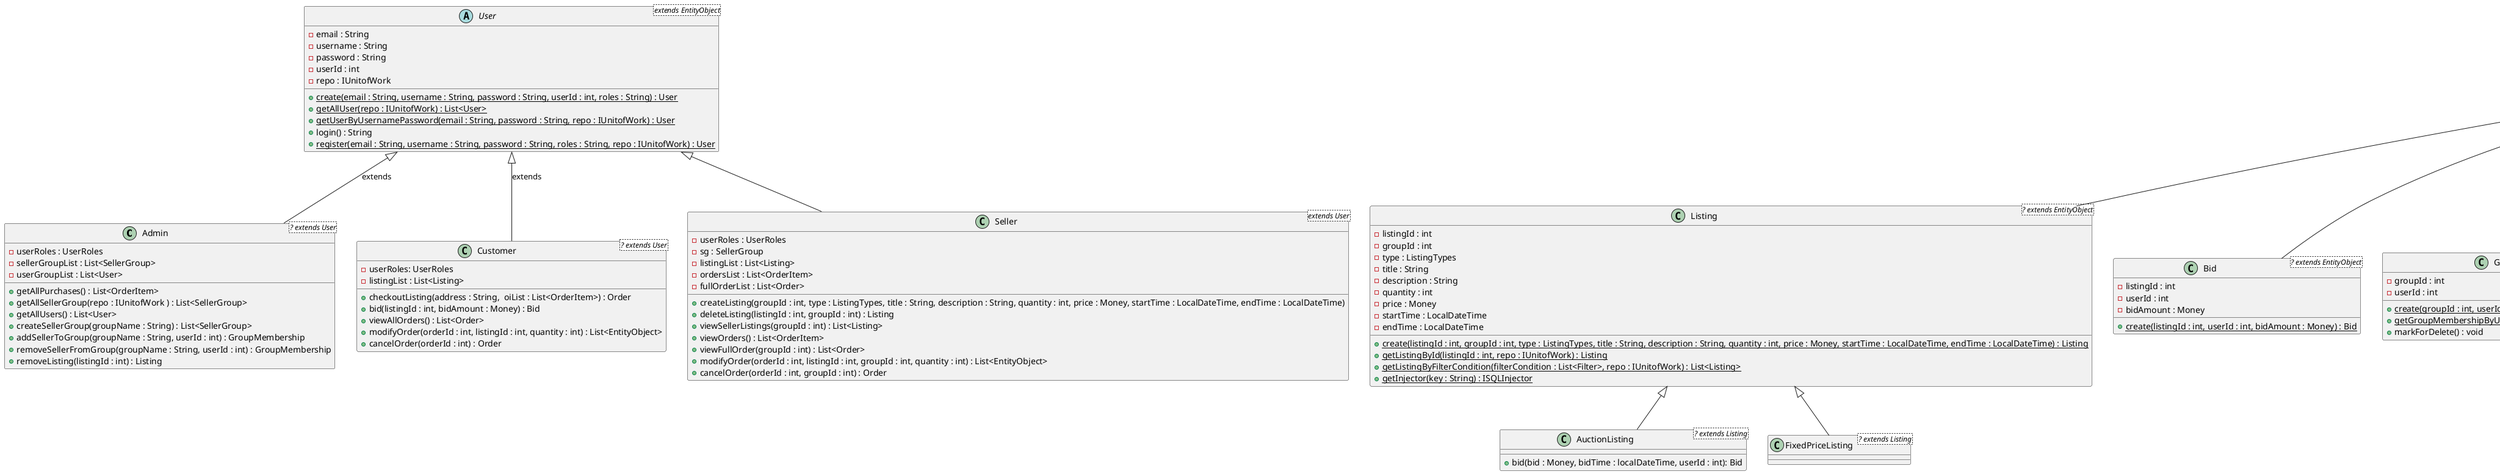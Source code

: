 @startuml

'Admin class
class Admin<? extends User> {
    - userRoles : UserRoles
    - sellerGroupList : List<SellerGroup>
    - userGroupList : List<User>
    {method} + getAllPurchases() : List<OrderItem>
    {method} + getAllSellerGroup(repo : IUnitofWork ) : List<SellerGroup>
    {method} + getAllUsers() : List<User>
    {method} + createSellerGroup(groupName : String) : List<SellerGroup>
    {method} + addSellerToGroup(groupName : String, userId : int) : GroupMembership
    {method} + removeSellerFromGroup(groupName : String, userId : int) : GroupMembership
    {method} + removeListing(listingId : int) : Listing
}
'Admin extends user.
User<|--Admin : extends

'AuctionListing class
class AuctionListing<? extends Listing> {
    {method} + bid(bid : Money, bidTime : localDateTime, userId : int): Bid
}
'AuctionListing extends Listing
Listing <|-- AuctionListing

'Bid Class
class Bid<? extends EntityObject> {
    - listingId : int
    - userId : int
    - bidAmount : Money
    {method} {static} + create(listingId : int, userId : int, bidAmount : Money) : Bid

}
'Bid extends Entity Object
EntityObject <|-- Bid

'Customer Class
class Customer <? extends User> {
    - userRoles: UserRoles
    - listingList : List<Listing>
    {method} + checkoutListing(address : String,  oiList : List<OrderItem>) : Order
    {method} + bid(listingId : int, bidAmount : Money) : Bid
    {method} + viewAllOrders() : List<Order>
    {method} + modifyOrder(orderId : int, listingId : int, quantity : int) : List<EntityObject>
    {method} + cancelOrder(orderId : int) : Order
}
'Customer extends user class.
User <|-- Customer : extends

'EntityObject
class EntityObject{
    - injector : ISQLInjector
    - param : List<Object>
}

'Filter Class
class Filter{
    - filterKey : String
    - filterVal : Object

}
'FixedPriceListing Class
class FixedPriceListing <? extends Listing>{

}
'FixedPriceListing extends Listing
Listing <|-- FixedPriceListing

'GroupMembership Class
class GroupMembership <? extends EntityObject>{
    - groupId : int
    - userId : int
    {static} + create(groupId : int, userId : int) : GroupMembership
    {static} + getGroupMembershipByUserId(userId : int, repo : IUnitofWork) : GroupMembership
    + markForDelete() : void
}
'GroupMembership extends EntityObject
EntityObject <|-- GroupMembership

'Listing Class
class Listing<? extends EntityObject>{
    - listingId : int
    - groupId : int
    - type : ListingTypes
    - title : String
    - description : String
    - quantity : int
    - price : Money
    - startTime : LocalDateTime
    - endTime : LocalDateTime
    {method} {static}  + create(listingId : int, groupId : int, type : ListingTypes, title : String, description : String, quantity : int, price : Money, startTime : LocalDateTime, endTime : LocalDateTime) : Listing
    {method} {static} + getListingById(listingId : int, repo : IUnitofWork) : Listing
    {method} {static} + getListingByFilterCondition(filterCondition : List<Filter>, repo : IUnitofWork) : List<Listing>
    {method} {static} + getInjector(key : String) : ISQLInjector
}
'Listing extends EntityObject
EntityObject <|-- Listing

'Order Class
class Order<? extends EntityObject>{
    - orderId : int
    - userId : int
    - address : String
    - orderItemList : List<OrderItem>
    - repo : IUnitofWork

    {method} {static}  + create(orderId : int, userId : int, address : String) : Order
    {method} {static}  + create(orderId : int, userId : int, address : String, orderItemList : List<OrderItem>) : Order
    {method} {static} + getOrdersByGroupId(groupId : int, repo : IUnitofWork) : List<OrderItem>
    {method} {static} + getOrdersByUserId(userId : int, repo : IUnitofWork) : List<Order>
    {method} {static} + getLastOrderItem(repo : IUnitofWork) : Order
    {method} {static} + getAllOrders(repo : IUnitofWork) : List<Order>
    {method} {static} + getOrderItemList(orderId : int, repo : IUnitofWork) : List<OrderItem>
    + modifyOrderItem(listingId : int, quantity : int, stockLevel : int) : OrderItem
    + getOrderItem (listingId : int) : OrderItem
}
'Order extends EntityObject
EntityObject <|-- Order

'OrderItem Class
class OrderItem<extends EntityObject>{
    - orderId : int
    - listingId : int
    - quantity : int
    - unitPrice : Money
    - priceInCents : int

    {static} + create(orderId : int, listingId : int, quantity : int, unitPrice : Money) : OrderItem
}
'OrderItem extends EntityObject
EntityObject <|-- OrderItem

class Seller <extends User>{
    - userRoles : UserRoles
    - sg : SellerGroup
    - listingList : List<Listing>
    - ordersList : List<OrderItem>
    - fullOrderList : List<Order>

    + createListing(groupId : int, type : ListingTypes, title : String, description : String, quantity : int, price : Money, startTime : LocalDateTime, endTime : LocalDateTime)
    + deleteListing(listingId : int, groupId : int) : Listing
    + viewSellerListings(groupId : int) : List<Listing>
    + viewOrders() : List<OrderItem>
    + viewFullOrder(groupId : int) : List<Order>
    + modifyOrder(orderId : int, listingId : int, groupId : int, quantity : int) : List<EntityObject>
    + cancelOrder(orderId : int, groupId : int) : Order

}
'Seller extends User
User <|-- Seller

'SellerGroup Class
class SellerGroup <extends Entity Object>{
    - groupId : int
    - groupName : String
    - sellerList : List<GroupMembership>
    - listingList : List<Listing>
    - ordersList : List<OrderItem>
    - repo : IUnitofWork

    + addSeller(userId : int, groupId : int) : GroupMembership
    + removeSeller(userId : int, groupId : int) : GroupMembership
    {static} + create(groupId : int, groupName : String) : SellerGroup
    {static} + create(groupId : int, groupName : String, sellerList : List<GroupMembership>, listingList : List<Listing>, ordersList : List<OrderItem>) : SellerGroup
    {static} + getSellerGroupByGroupName(groupName : String, repo : IUnitofWork) : SellerGroup
    {static} + getAllSellerGroup(repo : IUnitofWork) : List<SellerGroup>

}
'SellerGroup extends EntityObject
EntityObject <|-- SellerGroup

'User Class
abstract class User <extends EntityObject>{
    - email : String
    - username : String
    - password : String
    - userId : int
    - repo : IUnitofWork

    {static} + create(email : String, username : String, password : String, userId : int, roles : String) : User
    {static} + getAllUser(repo : IUnitofWork) : List<User>
    {static} + getUserByUsernamePassword(email : String, password : String, repo : IUnitofWork) : User
    + login() : String
    {static} + register(email : String, username : String, password : String, roles : String, repo : IUnitofWork) : User

}

/' Servlet Classes

/' Bid Servlet
class <extends HttpServlet> {
    /' Bid Servlet creates new bids.
    /' Bid Servlet makes use of UnitofWork.


}

@enduml